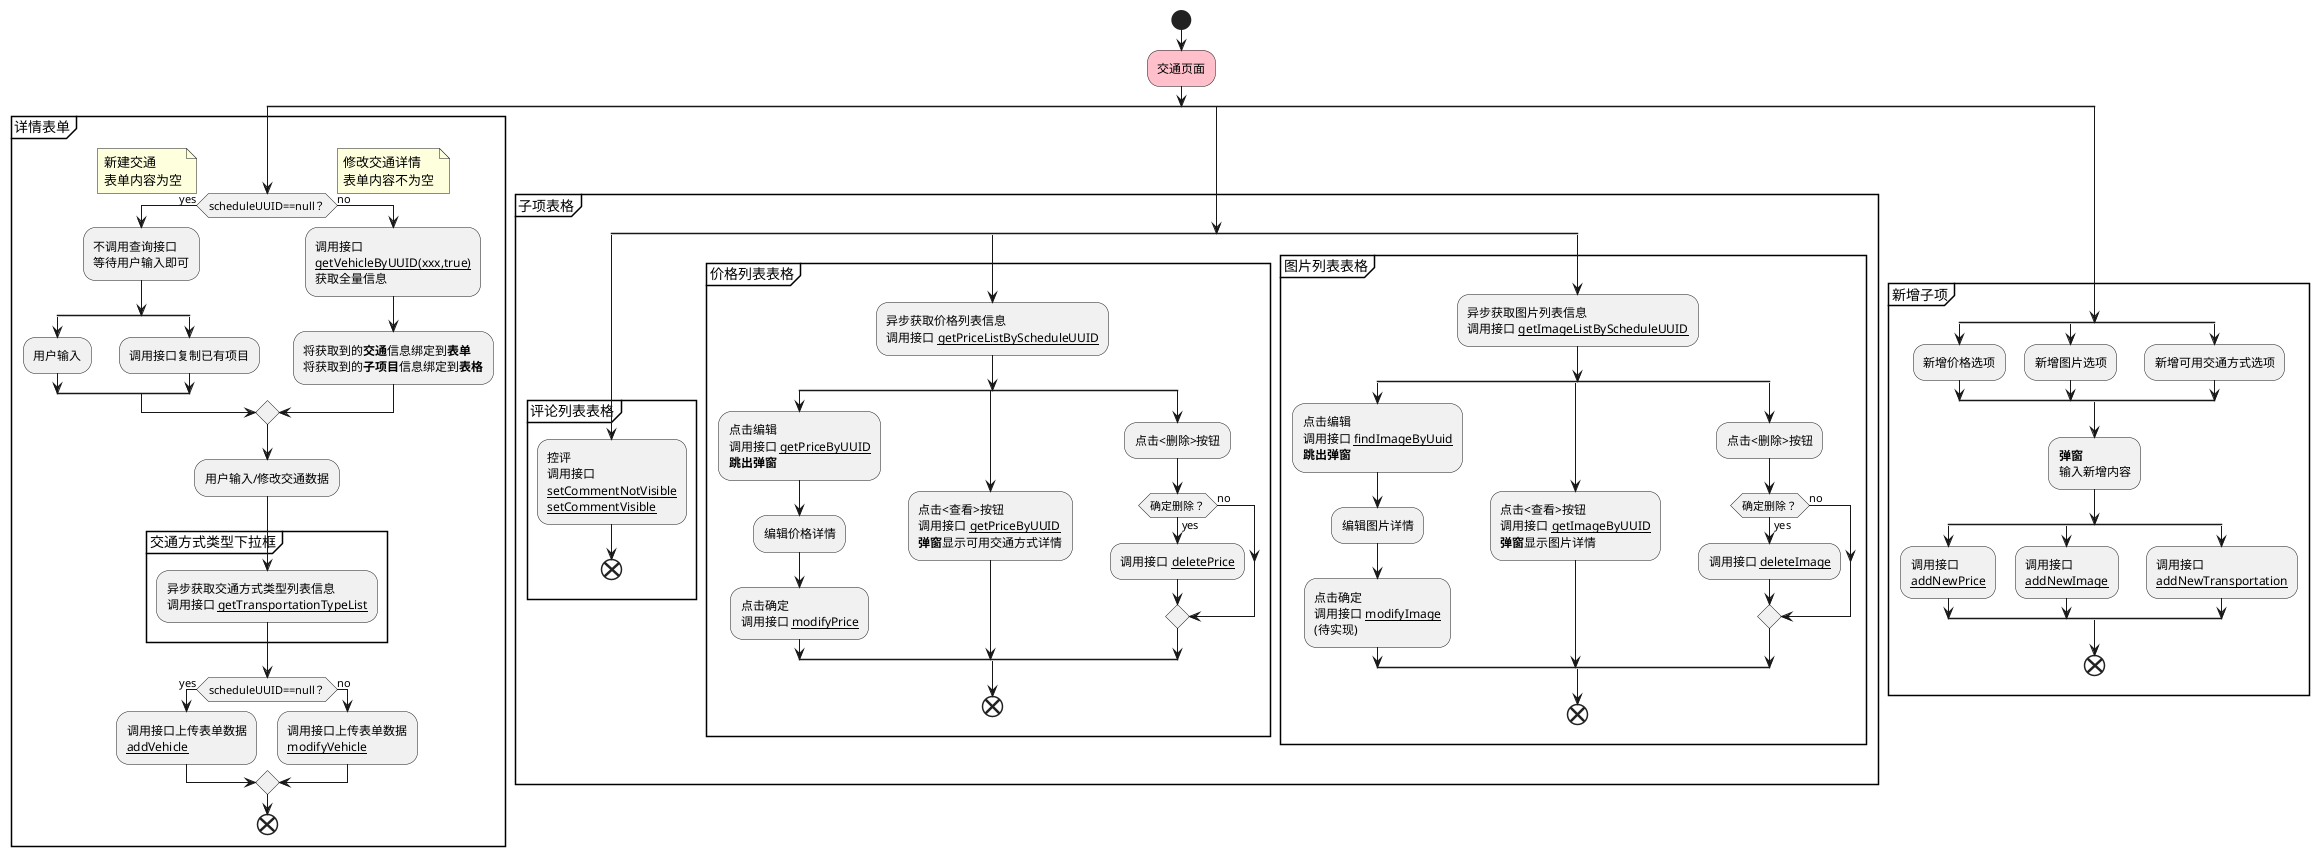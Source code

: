@startuml
'https://plantuml.com/activity-diagram-beta
'交通页面：整个页面就是 1个大的详情表单 + 4个子项表格 + 3个新增子项按钮
'进入这个页面只能是两种可能：1.新增交通；2.修改交通
'交通页面中的评论列表操作：可读+控评
'图片列表、价格列表、可用交通方式列表均可编辑
start
#pink:交通页面;
split
partition 详情表单 {
if (scheduleUUID==null？) then (yes)
note left
新建交通
表单内容为空
end note
:不调用查询接口
等待用户输入即可;
split
:用户输入;
split again
:调用接口复制已有项目;
end split
else (no)
note right
修改交通详情
表单内容不为空
end note
:调用接口
__getVehicleByUUID(xxx,true)__
获取全量信息;
:将获取到的<b>交通</b>信息绑定到<b>表单</b>
将获取到的<b>子项目</b>信息绑定到<b>表格</b>;
endif
:用户输入/修改交通数据;
partition 交通方式类型下拉框 {
:异步获取交通方式类型列表信息
调用接口 __getTransportationTypeList__;
}
if (scheduleUUID==null？) then (yes)
:调用接口上传表单数据
__addVehicle__;
else (no)
:调用接口上传表单数据
__modifyVehicle__;
endif
end
}
split again
partition 子项表格 {
split
partition 评论列表表格 {
:控评
调用接口
__setCommentNotVisible__
__setCommentVisible__;
end
}
split again
partition 价格列表表格 {
:异步获取价格列表信息
调用接口 __getPriceListByScheduleUUID__;
split
:点击编辑
调用接口 __getPriceByUUID__
<b>跳出弹窗</b>;
:编辑价格详情;
:点击确定
调用接口 __modifyPrice__;
split again
:点击<查看>按钮
调用接口 __getPriceByUUID__
<b>弹窗</b>显示可用交通方式详情;
split again
:点击<删除>按钮;
if (确定删除？) then (yes)
:调用接口 __deletePrice__;
else (no)
endif
end split
end
}
split again
partition 图片列表表格 {
:异步获取图片列表信息
调用接口 __getImageListByScheduleUUID__;
split
:点击编辑
调用接口 __findImageByUuid__
<b>跳出弹窗</b>;
:编辑图片详情;
:点击确定
调用接口 __modifyImage__
(待实现);
split again
:点击<查看>按钮
调用接口 __getImageByUUID__
<b>弹窗</b>显示图片详情;
split again
:点击<删除>按钮;
if (确定删除？) then (yes)
:调用接口 __deleteImage__;
else (no)
endif
end split
end
}
end split
}
split again
partition 新增子项 {
split
:新增价格选项;
split again
:新增图片选项;
split again
:新增可用交通方式选项;
end split
:<b>弹窗</b>
输入新增内容;
split
:调用接口
__addNewPrice__;
split again
:调用接口
__addNewImage__;
split again
:调用接口
__addNewTransportation__;
end split
end
}
end split
@enduml
